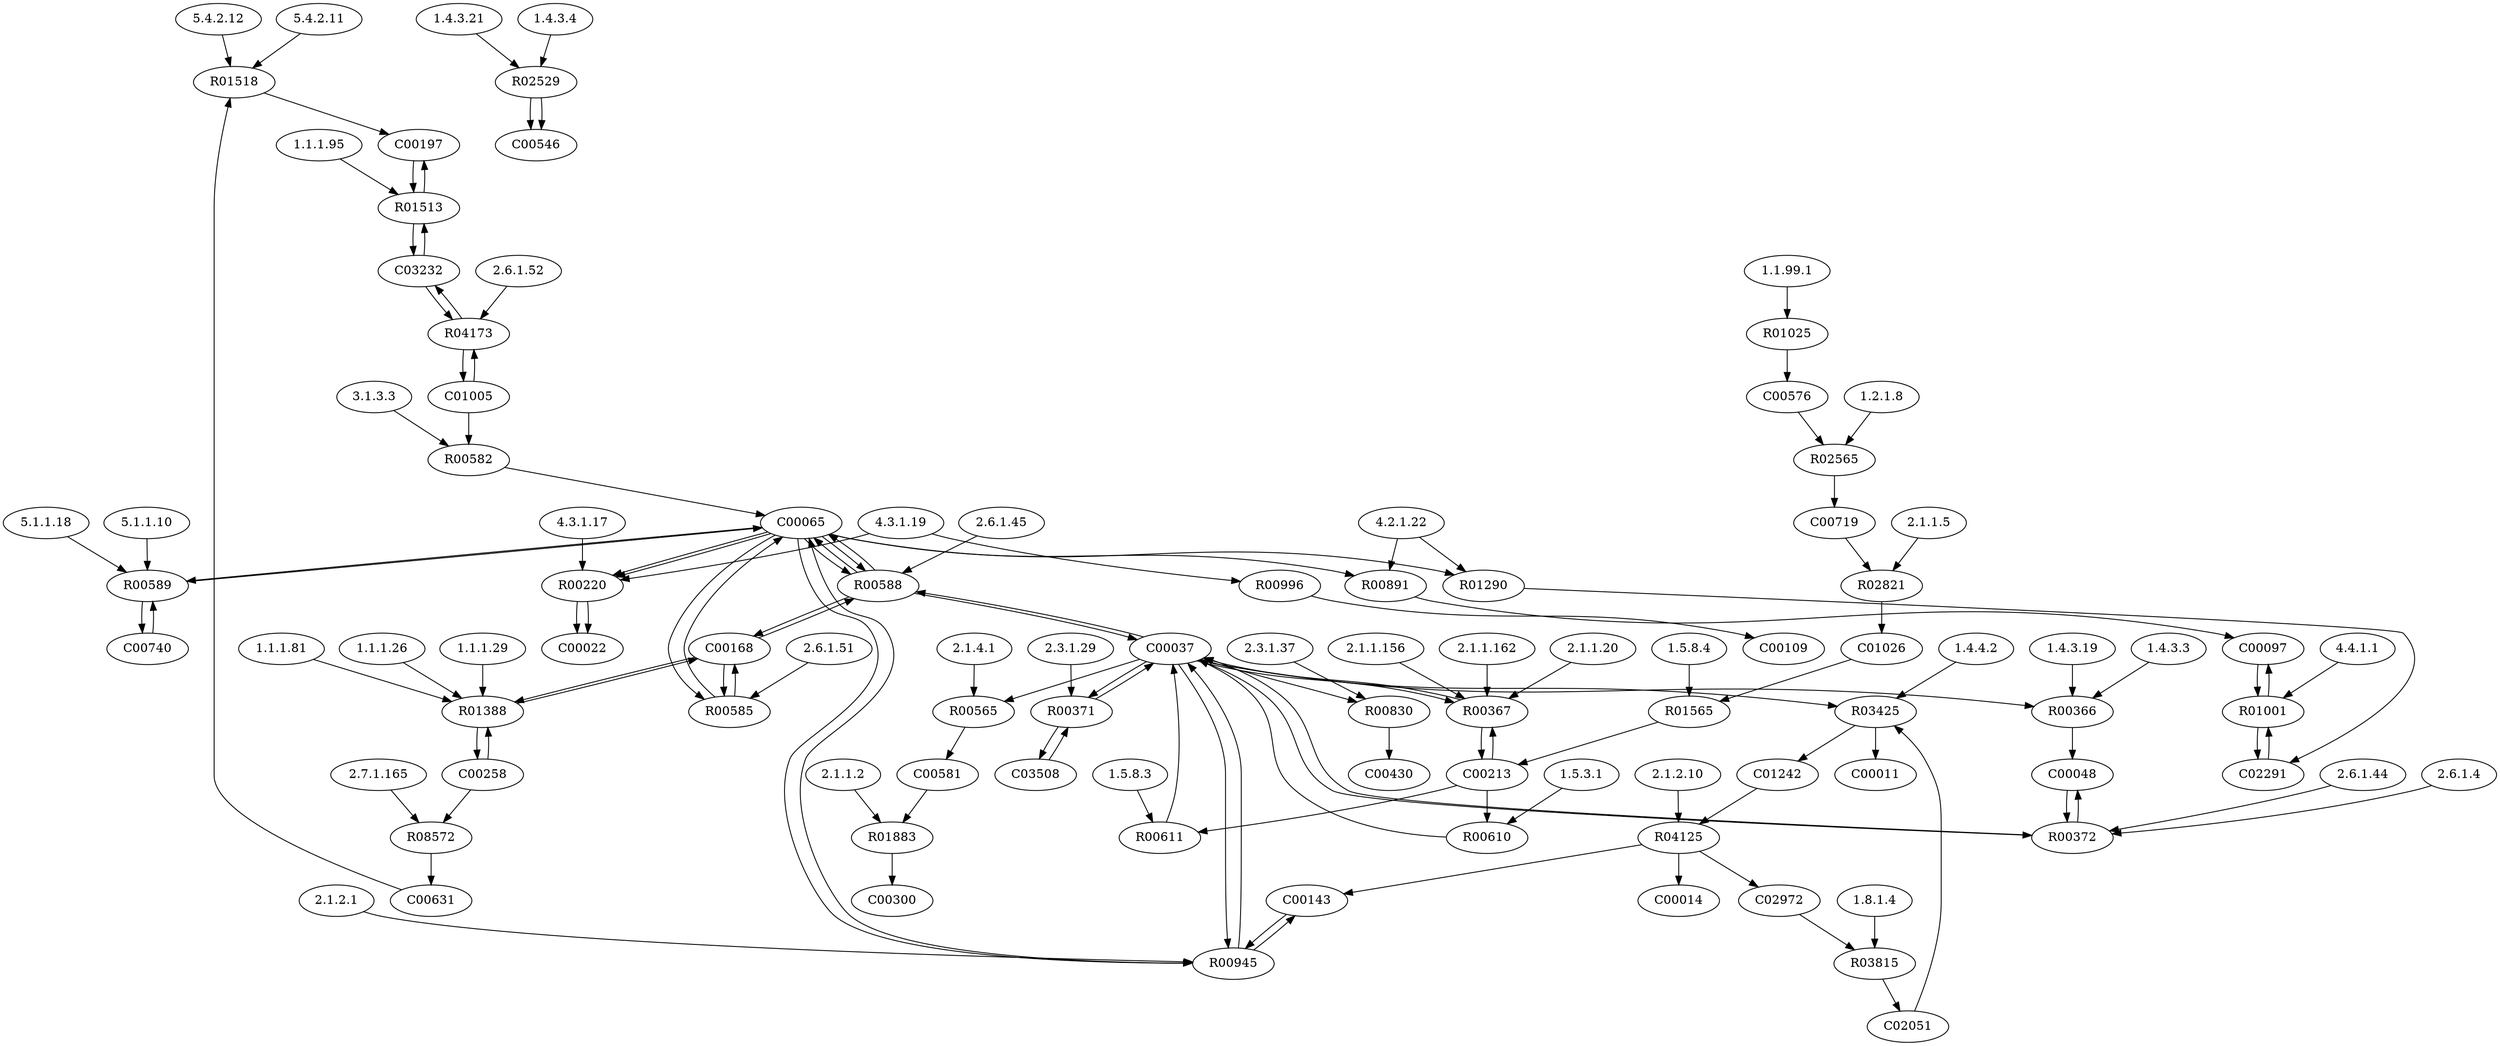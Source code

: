digraph G {
"5.4.2.12" [type=E];
"2.3.1.37" [type=E];
"3.1.3.3" [type=E];
"4.4.1.1" [type=E];
"2.6.1.51" [type=E];
"1.4.3.19" [type=E];
"1.5.8.4" [type=E];
"5.1.1.18" [type=E];
"2.1.1.5" [type=E];
"1.1.1.95" [type=E];
"2.1.1.156" [type=E];
"1.8.1.4" [type=E];
"2.1.1.162" [type=E];
"1.2.1.8" [type=E];
"2.1.1.20" [type=E];
"2.1.1.2" [type=E];
"1.1.1.29" [type=E];
"2.6.1.52" [type=E];
"4.3.1.19" [type=E];
"1.5.3.1" [type=E];
"1.4.3.21" [type=E];
"1.5.8.3" [type=E];
"2.6.1.45" [type=E];
"1.4.3.4" [type=E];
"2.6.1.44" [type=E];
"2.7.1.165" [type=E];
"2.6.1.4" [type=E];
"5.1.1.10" [type=E];
"2.1.2.1" [type=E];
"4.3.1.17" [type=E];
"2.1.2.10" [type=E];
"4.2.1.22" [type=E];
"1.1.1.81" [type=E];
"2.1.4.1" [type=E];
"1.4.4.2" [type=E];
"1.1.99.1" [type=E];
"2.3.1.29" [type=E];
"1.1.1.26" [type=E];
"5.4.2.11" [type=E];
"1.4.3.3" [type=E];
R01565 [type=R];
R00366 [type=R];
R01518 [type=R];
R01001 [type=R];
R01883 [type=R];
R03815 [type=R];
R00372 [type=R];
R00589 [type=R];
R00582 [type=R];
R08572 [type=R];
R00830 [type=R];
R00565 [type=R];
R00367 [type=R];
R04173 [type=R];
R01025 [type=R];
R03425 [type=R];
R00220 [type=R];
R00611 [type=R];
R00891 [type=R];
R00371 [type=R];
R00588 [type=R];
R00945 [type=R];
R02821 [type=R];
R01513 [type=R];
R02565 [type=R];
R00585 [type=R];
R00996 [type=R];
R01388 [type=R];
R02529 [type=R];
R00610 [type=R];
R04125 [type=R];
R01290 [type=R];
C02291 [type=C];
C03508 [type=C];
C00143 [type=C];
C00011 [type=C];
C02051 [type=C];
C01026 [type=C];
C00213 [type=C];
C00740 [type=C];
C00719 [type=C];
C00430 [type=C];
C00197 [type=C];
C00631 [type=C];
C00168 [type=C];
C00048 [type=C];
C02972 [type=C];
C00014 [type=C];
C00576 [type=C];
C00022 [type=C];
C00065 [type=C];
C00300 [type=C];
C00581 [type=C];
C00097 [type=C];
C01005 [type=C];
C00546 [type=C];
C00258 [type=C];
C01242 [type=C];
C03232 [type=C];
C00037 [type=C];
C00109 [type=C];
C00065 -> R00589;
R00589 -> C00065;
R00589 -> C00740;
C00740 -> R00589;
R01025 -> C00576;
C00576 -> R02565;
R02565 -> C00719;
C00719 -> R02821;
R02821 -> C01026;
C00065 -> R00588;
R00588 -> C00065;
R00588 -> C00037;
C00037 -> R00588;
C00065 -> R00585;
R00585 -> C00065;
R00585 -> C00168;
C00168 -> R00585;
C00581 -> R01883;
R01883 -> C00300;
C00197 -> R01513;
R01513 -> C00197;
R01513 -> C03232;
C03232 -> R01513;
C01026 -> R01565;
R01565 -> C00213;
C00065 -> R01290;
R01290 -> C02291;
C02291 -> R01001;
R01001 -> C02291;
R01001 -> C00097;
C00097 -> R01001;
C00037 -> R00565;
R00565 -> C00581;
C01005 -> R04173;
R04173 -> C01005;
R04173 -> C03232;
C03232 -> R04173;
C00213 -> R00610;
R00610 -> C00037;
C00213 -> R00611;
R00611 -> C00037;
C01005 -> R00582;
R00582 -> C00065;
C00143 -> R00945;
R00945 -> C00143;
C00037 -> R00945;
R00945 -> C00037;
R00945 -> C00065;
C00065 -> R00945;
R00996 -> C00109;
C00037 -> R00366;
R00366 -> C00048;
C00037 -> R00371;
R00371 -> C00037;
R00371 -> C03508;
C03508 -> R00371;
C00065 -> R00220;
R00220 -> C00022;
C00037 -> R03425;
C02051 -> R03425;
R03425 -> C01242;
R03425 -> C00011;
C00037 -> R00830;
R00830 -> C00430;
R02529 -> C00546;
C00258 -> R01388;
R01388 -> C00258;
R01388 -> C00168;
C00168 -> R01388;
R02529 -> C00546;
C01242 -> R04125;
R04125 -> C00143;
R04125 -> C00014;
R04125 -> C02972;
C02972 -> R03815;
R03815 -> C02051;
C00037 -> R00367;
R00367 -> C00037;
R00367 -> C00213;
C00213 -> R00367;
C00065 -> R00220;
R00220 -> C00022;
C00065 -> R00588;
R00588 -> C00065;
R00588 -> C00168;
C00168 -> R00588;
C00065 -> R00891;
R00891 -> C00097;
C00037 -> R00372;
R00372 -> C00037;
R00372 -> C00048;
C00048 -> R00372;
C00258 -> R08572;
R08572 -> C00631;
C00631 -> R01518;
R01518 -> C00197;
"1.5.8.4" -> R01565;
"1.4.3.3" -> R00366;
"1.4.3.19" -> R00366;
"5.4.2.11" -> R01518;
"5.4.2.12" -> R01518;
"4.4.1.1" -> R01001;
"2.1.1.2" -> R01883;
"1.8.1.4" -> R03815;
"2.6.1.4" -> R00372;
"2.6.1.44" -> R00372;
"5.1.1.10" -> R00589;
"5.1.1.18" -> R00589;
"3.1.3.3" -> R00582;
"2.7.1.165" -> R08572;
"2.3.1.37" -> R00830;
"2.1.4.1" -> R00565;
"2.1.1.20" -> R00367;
"2.1.1.156" -> R00367;
"2.1.1.162" -> R00367;
"2.6.1.52" -> R04173;
"1.1.99.1" -> R01025;
"1.4.4.2" -> R03425;
"4.3.1.17" -> R00220;
"4.3.1.19" -> R00220;
"1.5.8.3" -> R00611;
"4.2.1.22" -> R00891;
"2.3.1.29" -> R00371;
"2.6.1.45" -> R00588;
"2.1.2.1" -> R00945;
"2.1.1.5" -> R02821;
"1.1.1.95" -> R01513;
"1.2.1.8" -> R02565;
"2.6.1.51" -> R00585;
"4.3.1.19" -> R00996;
"1.1.1.26" -> R01388;
"1.1.1.29" -> R01388;
"1.1.1.81" -> R01388;
"1.4.3.4" -> R02529;
"1.4.3.21" -> R02529;
"1.5.3.1" -> R00610;
"2.1.2.10" -> R04125;
"4.2.1.22" -> R01290;
}
